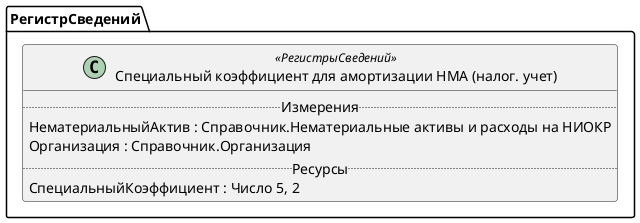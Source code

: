 ﻿@startuml НачислениеАмортизацииНМАСпециальныйКоэффициентНалоговыйУчет
'!include templates.wsd
'..\include templates.wsd
class РегистрСведений.НачислениеАмортизацииНМАСпециальныйКоэффициентНалоговыйУчет as "Специальный коэффициент для амортизации НМА (налог. учет)" <<РегистрыСведений>>
{
..Измерения..
НематериальныйАктив : Справочник.Нематериальные активы и расходы на НИОКР
Организация : Справочник.Организация
..Ресурсы..
СпециальныйКоэффициент : Число 5, 2
}
@enduml
